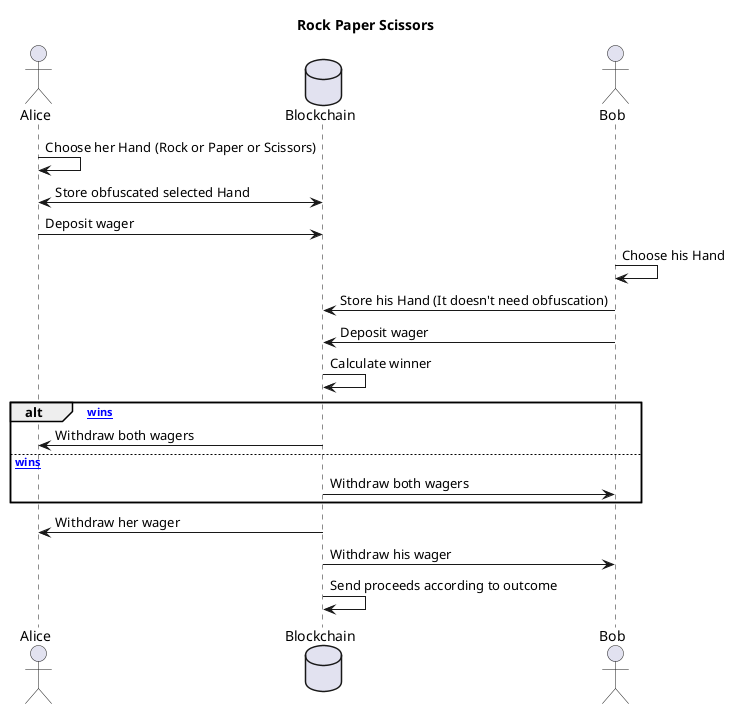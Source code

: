 @startuml

title Rock Paper Scissors
actor Alice
database Blockchain
actor Bob

Alice -> Alice: Choose her Hand (Rock or Paper or Scissors)
Alice <-> Blockchain: Store obfuscated selected Hand
Alice -> Blockchain: Deposit wager

Bob -> Bob: Choose his Hand
Bob -> Blockchain: Store his Hand (It doesn't need obfuscation)
Bob -> Blockchain: Deposit wager
Blockchain -> Blockchain: Calculate winner

alt [Alice wins]
Blockchain -> Alice: Withdraw both wagers
else [Bob wins]
Blockchain -> Bob: Withdraw both wagers
End

Blockchain -> Alice: Withdraw her wager
Blockchain -> Bob: Withdraw his wager
Blockchain -> Blockchain: Send proceeds according to outcome


@enduml
